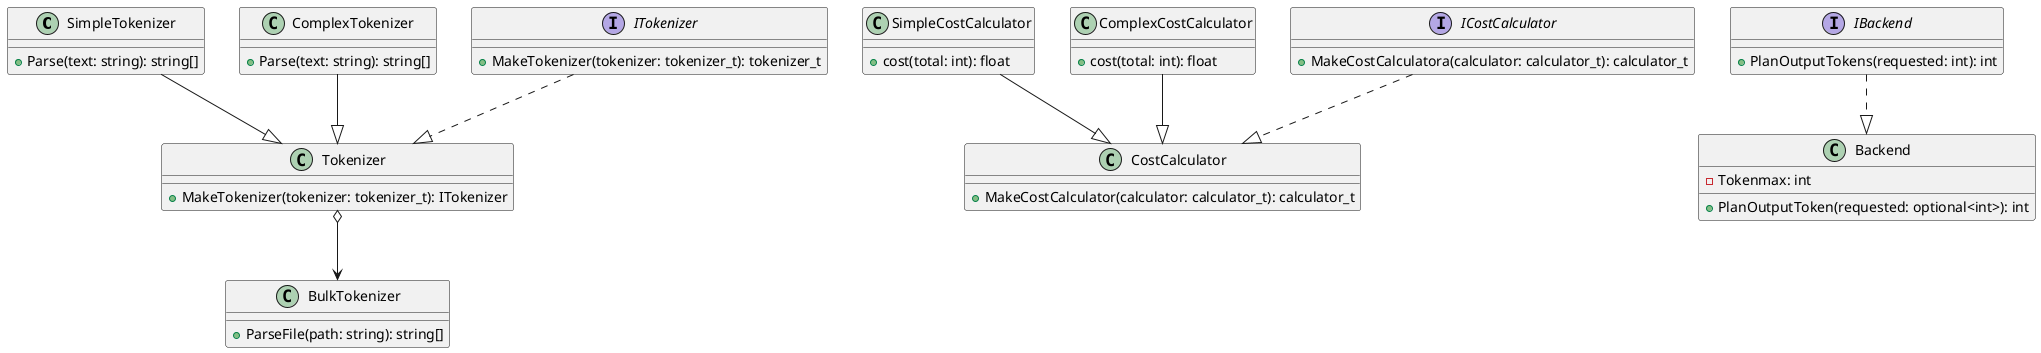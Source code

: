 @startuml AI Token Analyzer 

class SimpleTokenizer {
    +Parse(text: string): string[]
}

class ComplexTokenizer {
    +Parse(text: string): string[]
}

interface ITokenizer {
    +MakeTokenizer(tokenizer: tokenizer_t): tokenizer_t
}

class Tokenizer {
    +MakeTokenizer(tokenizer: tokenizer_t): ITokenizer
}

class BulkTokenizer {
    +ParseFile(path: string): string[]
}

class SimpleCostCalculator {
    +cost(total: int): float
}

class ComplexCostCalculator {
    +cost(total: int): float
}

interface ICostCalculator {
    +MakeCostCalculatora(calculator: calculator_t): calculator_t
}

class CostCalculator {
    +MakeCostCalculator(calculator: calculator_t): calculator_t
}

interface IBackend {
    +PlanOutputTokens(requested: int): int
}

class Backend {
    -Tokenmax: int
    +PlanOutputToken(requested: optional<int>): int
}

' Relationship's
' Tokenizer Relationships
SimpleTokenizer --|> Tokenizer
ComplexTokenizer --|> Tokenizer
ITokenizer ..|> Tokenizer
Tokenizer o--> BulkTokenizer
' Cost Algo. Relationships
SimpleCostCalculator --|> CostCalculator
ComplexCostCalculator --|> CostCalculator
ICostCalculator ..|> CostCalculator
' Backend Relationships
IBackend ..|> Backend
@enduml